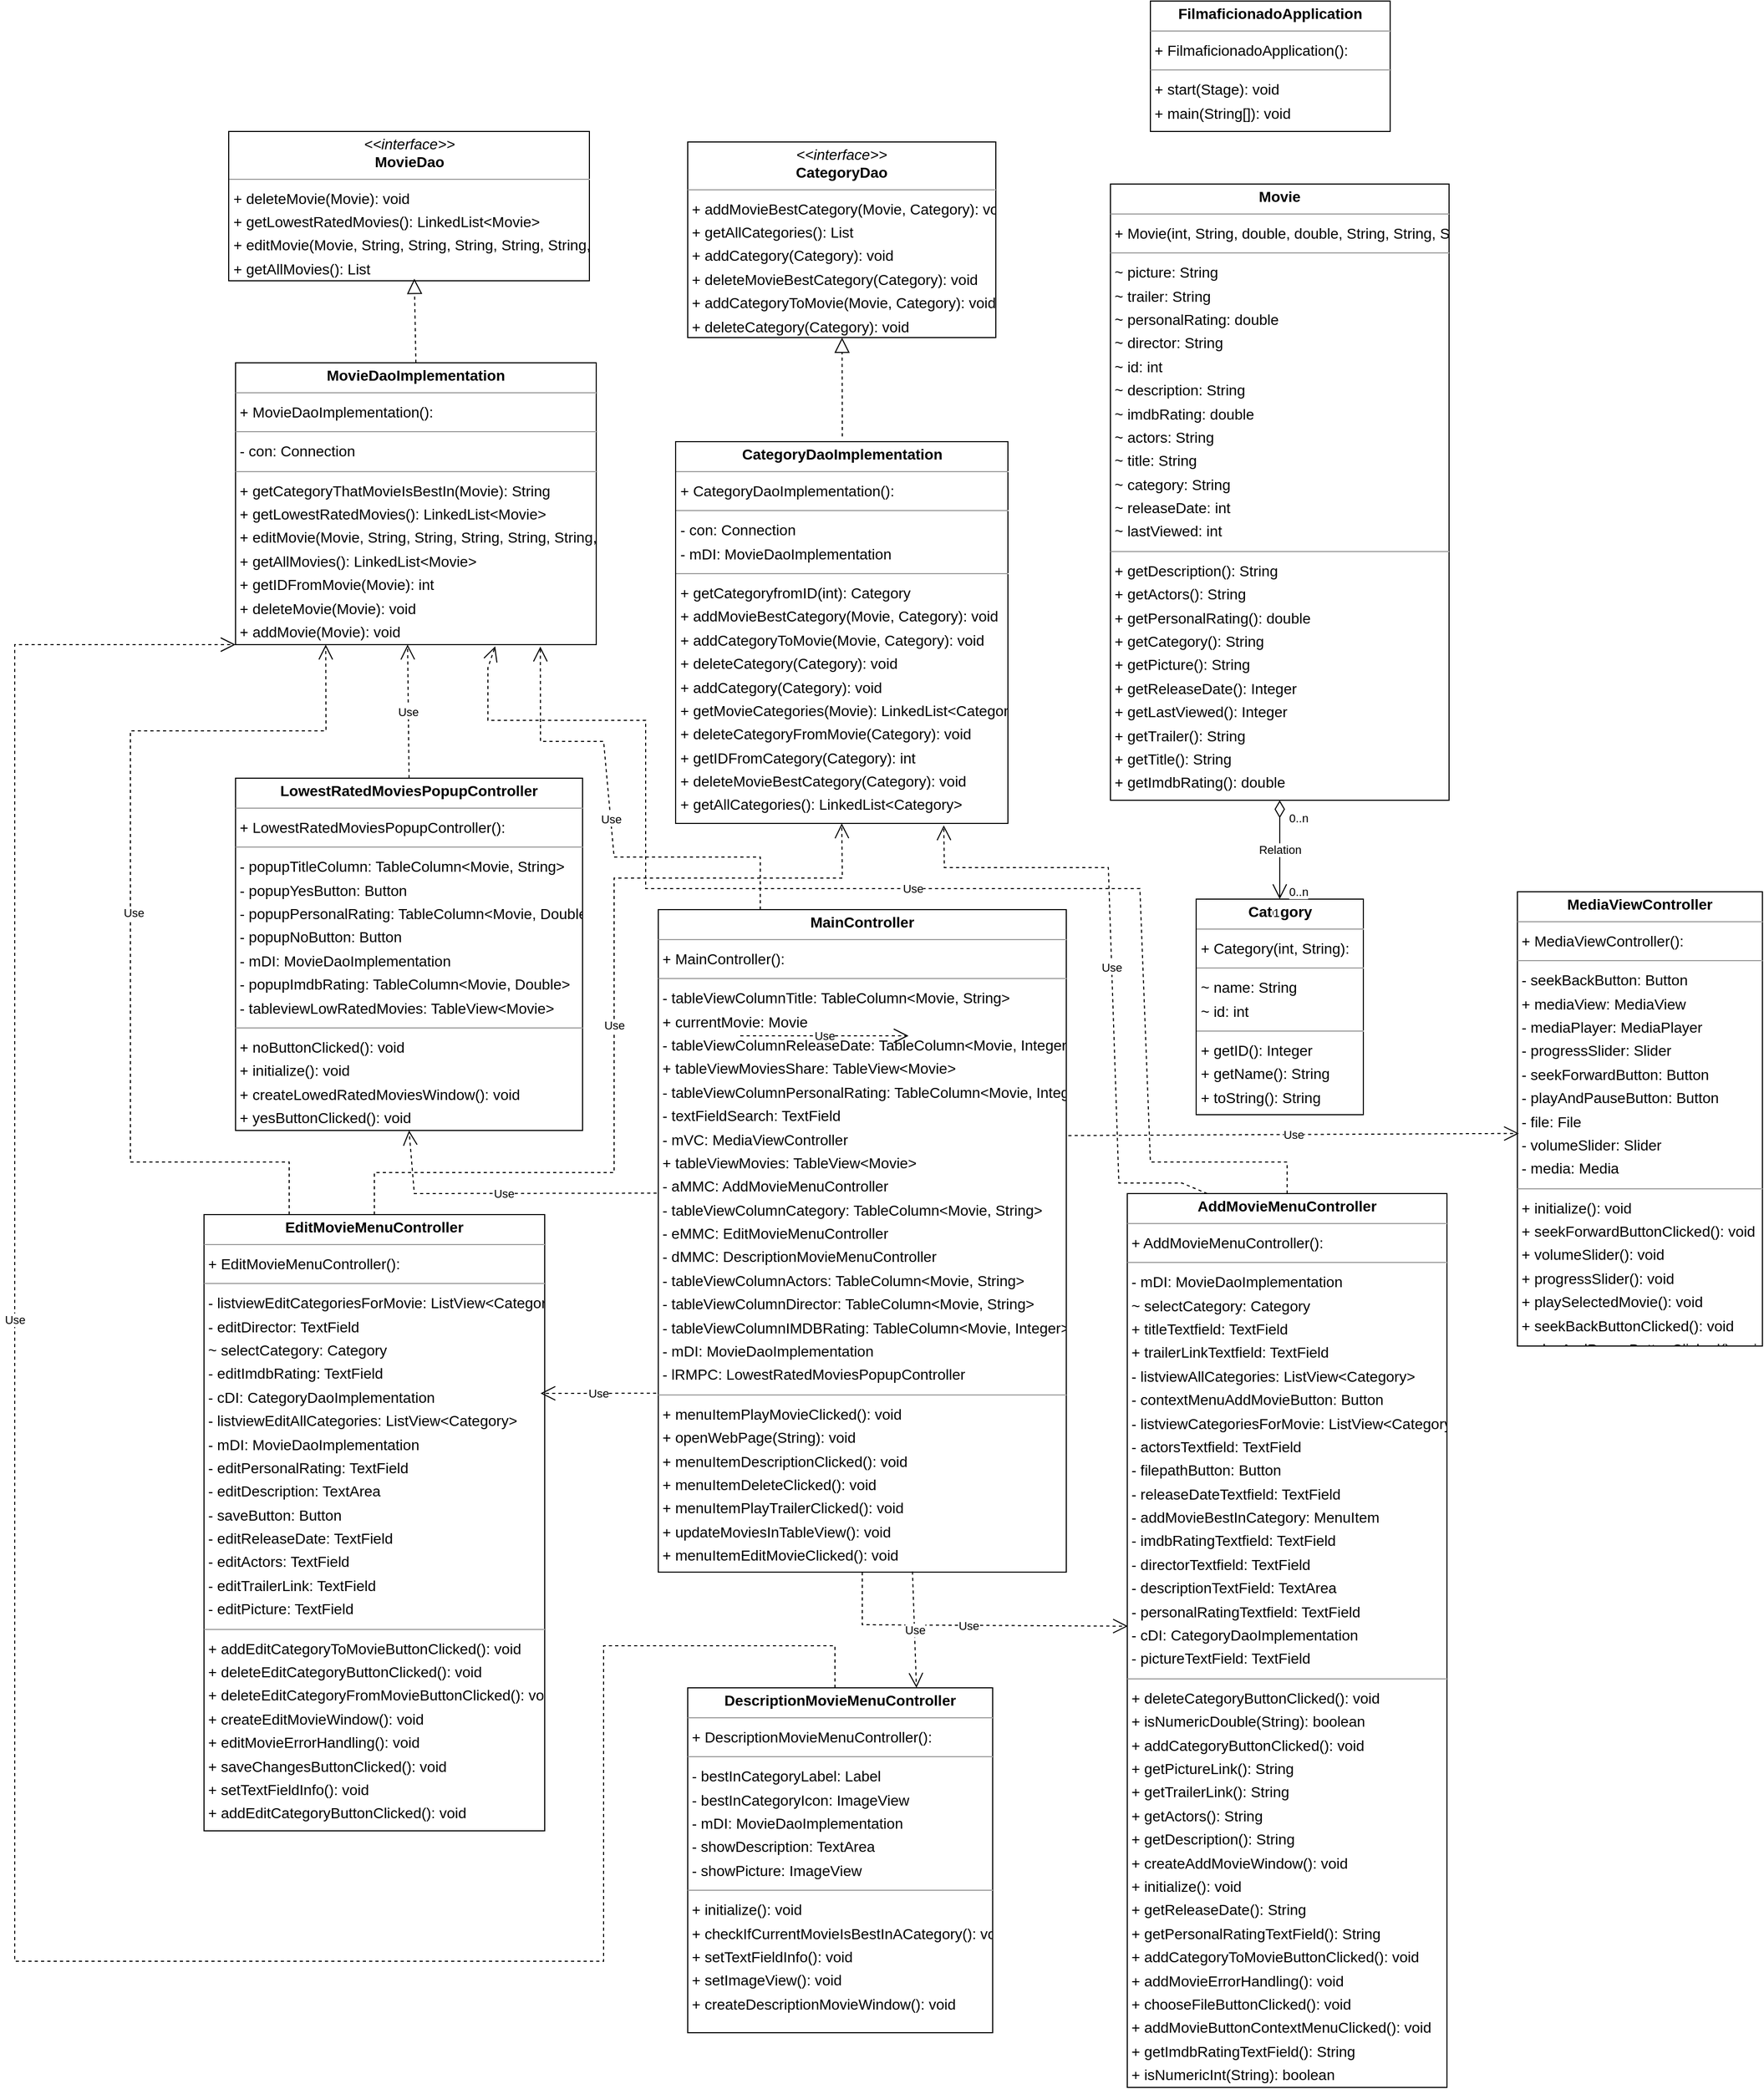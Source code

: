 <mxfile version="20.6.2" type="device"><diagram id="uKQKKAvkz18zIjrf7iCU" name="Side-1"><mxGraphModel dx="2343" dy="1777" grid="1" gridSize="10" guides="1" tooltips="1" connect="1" arrows="1" fold="1" page="0" pageScale="1" pageWidth="827" pageHeight="1169" background="none" math="0" shadow="0"><root><mxCell id="0"/><mxCell id="1" parent="0"/><mxCell id="node2" value="&lt;p style=&quot;margin:0px;margin-top:4px;text-align:center;&quot;&gt;&lt;b&gt;AddMovieMenuController&lt;/b&gt;&lt;/p&gt;&lt;hr size=&quot;1&quot;/&gt;&lt;p style=&quot;margin:0 0 0 4px;line-height:1.6;&quot;&gt;+ AddMovieMenuController(): &lt;/p&gt;&lt;hr size=&quot;1&quot;/&gt;&lt;p style=&quot;margin:0 0 0 4px;line-height:1.6;&quot;&gt;- mDI: MovieDaoImplementation&lt;br/&gt;~ selectCategory: Category&lt;br/&gt;+ titleTextfield: TextField&lt;br/&gt;+ trailerLinkTextfield: TextField&lt;br/&gt;- listviewAllCategories: ListView&amp;lt;Category&amp;gt;&lt;br/&gt;- contextMenuAddMovieButton: Button&lt;br/&gt;- listviewCategoriesForMovie: ListView&amp;lt;Category&amp;gt;&lt;br/&gt;- actorsTextfield: TextField&lt;br/&gt;- filepathButton: Button&lt;br/&gt;- releaseDateTextfield: TextField&lt;br/&gt;- addMovieBestInCategory: MenuItem&lt;br/&gt;- imdbRatingTextfield: TextField&lt;br/&gt;- directorTextfield: TextField&lt;br/&gt;- descriptionTextField: TextArea&lt;br/&gt;- personalRatingTextfield: TextField&lt;br/&gt;- cDI: CategoryDaoImplementation&lt;br/&gt;- pictureTextField: TextField&lt;/p&gt;&lt;hr size=&quot;1&quot;/&gt;&lt;p style=&quot;margin:0 0 0 4px;line-height:1.6;&quot;&gt;+ deleteCategoryButtonClicked(): void&lt;br/&gt;+ isNumericDouble(String): boolean&lt;br/&gt;+ addCategoryButtonClicked(): void&lt;br/&gt;+ getPictureLink(): String&lt;br/&gt;+ getTrailerLink(): String&lt;br/&gt;+ getActors(): String&lt;br/&gt;+ getDescription(): String&lt;br/&gt;+ createAddMovieWindow(): void&lt;br/&gt;+ initialize(): void&lt;br/&gt;+ getReleaseDate(): String&lt;br/&gt;+ getPersonalRatingTextField(): String&lt;br/&gt;+ addCategoryToMovieButtonClicked(): void&lt;br/&gt;+ addMovieErrorHandling(): void&lt;br/&gt;+ chooseFileButtonClicked(): void&lt;br/&gt;+ addMovieButtonContextMenuClicked(): void&lt;br/&gt;+ getImdbRatingTextField(): String&lt;br/&gt;+ isNumericInt(String): boolean&lt;br/&gt;+ getTitleTextField(): String&lt;br/&gt;+ getDirector(): String&lt;/p&gt;" style="verticalAlign=top;align=left;overflow=fill;fontSize=14;fontFamily=Helvetica;html=1;rounded=0;shadow=0;comic=0;labelBackgroundColor=none;strokeWidth=1;" parent="1" vertex="1"><mxGeometry x="1368" y="790" width="304" height="850" as="geometry"/></mxCell><mxCell id="node5" value="&lt;p style=&quot;margin:0px;margin-top:4px;text-align:center;&quot;&gt;&lt;b&gt;Category&lt;/b&gt;&lt;/p&gt;&lt;hr size=&quot;1&quot;/&gt;&lt;p style=&quot;margin:0 0 0 4px;line-height:1.6;&quot;&gt;+ Category(int, String): &lt;/p&gt;&lt;hr size=&quot;1&quot;/&gt;&lt;p style=&quot;margin:0 0 0 4px;line-height:1.6;&quot;&gt;~ name: String&lt;br/&gt;~ id: int&lt;/p&gt;&lt;hr size=&quot;1&quot;/&gt;&lt;p style=&quot;margin:0 0 0 4px;line-height:1.6;&quot;&gt;+ getID(): Integer&lt;br/&gt;+ getName(): String&lt;br/&gt;+ toString(): String&lt;/p&gt;" style="verticalAlign=top;align=left;overflow=fill;fontSize=14;fontFamily=Helvetica;html=1;rounded=0;shadow=0;comic=0;labelBackgroundColor=none;strokeWidth=1;" parent="1" vertex="1"><mxGeometry x="1433.5" y="510" width="159" height="205" as="geometry"/></mxCell><mxCell id="node1" value="&lt;p style=&quot;margin:0px;margin-top:4px;text-align:center;&quot;&gt;&lt;i&gt;&amp;lt;&amp;lt;interface&amp;gt;&amp;gt;&lt;/i&gt;&lt;br/&gt;&lt;b&gt;CategoryDao&lt;/b&gt;&lt;/p&gt;&lt;hr size=&quot;1&quot;/&gt;&lt;p style=&quot;margin:0 0 0 4px;line-height:1.6;&quot;&gt;+ addMovieBestCategory(Movie, Category): void&lt;br/&gt;+ getAllCategories(): List&lt;br/&gt;+ addCategory(Category): void&lt;br/&gt;+ deleteMovieBestCategory(Category): void&lt;br/&gt;+ addCategoryToMovie(Movie, Category): void&lt;br/&gt;+ deleteCategory(Category): void&lt;br/&gt;+ deleteCategoryFromMovie(Category): void&lt;/p&gt;" style="verticalAlign=top;align=left;overflow=fill;fontSize=14;fontFamily=Helvetica;html=1;rounded=0;shadow=0;comic=0;labelBackgroundColor=none;strokeWidth=1;" parent="1" vertex="1"><mxGeometry x="950" y="-210" width="293" height="186" as="geometry"/></mxCell><mxCell id="node11" value="&lt;p style=&quot;margin:0px;margin-top:4px;text-align:center;&quot;&gt;&lt;b&gt;CategoryDaoImplementation&lt;/b&gt;&lt;/p&gt;&lt;hr size=&quot;1&quot;/&gt;&lt;p style=&quot;margin:0 0 0 4px;line-height:1.6;&quot;&gt;+ CategoryDaoImplementation(): &lt;/p&gt;&lt;hr size=&quot;1&quot;/&gt;&lt;p style=&quot;margin:0 0 0 4px;line-height:1.6;&quot;&gt;- con: Connection&lt;br/&gt;- mDI: MovieDaoImplementation&lt;/p&gt;&lt;hr size=&quot;1&quot;/&gt;&lt;p style=&quot;margin:0 0 0 4px;line-height:1.6;&quot;&gt;+ getCategoryfromID(int): Category&lt;br/&gt;+ addMovieBestCategory(Movie, Category): void&lt;br/&gt;+ addCategoryToMovie(Movie, Category): void&lt;br/&gt;+ deleteCategory(Category): void&lt;br/&gt;+ addCategory(Category): void&lt;br/&gt;+ getMovieCategories(Movie): LinkedList&amp;lt;Category&amp;gt;&lt;br/&gt;+ deleteCategoryFromMovie(Category): void&lt;br/&gt;+ getIDFromCategory(Category): int&lt;br/&gt;+ deleteMovieBestCategory(Category): void&lt;br/&gt;+ getAllCategories(): LinkedList&amp;lt;Category&amp;gt;&lt;/p&gt;" style="verticalAlign=top;align=left;overflow=fill;fontSize=14;fontFamily=Helvetica;html=1;rounded=0;shadow=0;comic=0;labelBackgroundColor=none;strokeWidth=1;" parent="1" vertex="1"><mxGeometry x="938.5" y="75" width="316" height="363" as="geometry"/></mxCell><mxCell id="node9" value="&lt;p style=&quot;margin:0px;margin-top:4px;text-align:center;&quot;&gt;&lt;b&gt;DescriptionMovieMenuController&lt;/b&gt;&lt;/p&gt;&lt;hr size=&quot;1&quot;/&gt;&lt;p style=&quot;margin:0 0 0 4px;line-height:1.6;&quot;&gt;+ DescriptionMovieMenuController(): &lt;/p&gt;&lt;hr size=&quot;1&quot;/&gt;&lt;p style=&quot;margin:0 0 0 4px;line-height:1.6;&quot;&gt;- bestInCategoryLabel: Label&lt;br/&gt;- bestInCategoryIcon: ImageView&lt;br/&gt;- mDI: MovieDaoImplementation&lt;br/&gt;- showDescription: TextArea&lt;br/&gt;- showPicture: ImageView&lt;/p&gt;&lt;hr size=&quot;1&quot;/&gt;&lt;p style=&quot;margin:0 0 0 4px;line-height:1.6;&quot;&gt;+ initialize(): void&lt;br/&gt;+ checkIfCurrentMovieIsBestInACategory(): void&lt;br/&gt;+ setTextFieldInfo(): void&lt;br/&gt;+ setImageView(): void&lt;br/&gt;+ createDescriptionMovieWindow(): void&lt;/p&gt;" style="verticalAlign=top;align=left;overflow=fill;fontSize=14;fontFamily=Helvetica;html=1;rounded=0;shadow=0;comic=0;labelBackgroundColor=none;strokeWidth=1;" parent="1" vertex="1"><mxGeometry x="950" y="1260" width="290" height="328" as="geometry"/></mxCell><mxCell id="node3" value="&lt;p style=&quot;margin:0px;margin-top:4px;text-align:center;&quot;&gt;&lt;b&gt;EditMovieMenuController&lt;/b&gt;&lt;/p&gt;&lt;hr size=&quot;1&quot;/&gt;&lt;p style=&quot;margin:0 0 0 4px;line-height:1.6;&quot;&gt;+ EditMovieMenuController(): &lt;/p&gt;&lt;hr size=&quot;1&quot;/&gt;&lt;p style=&quot;margin:0 0 0 4px;line-height:1.6;&quot;&gt;- listviewEditCategoriesForMovie: ListView&amp;lt;Category&amp;gt;&lt;br/&gt;- editDirector: TextField&lt;br/&gt;~ selectCategory: Category&lt;br/&gt;- editImdbRating: TextField&lt;br/&gt;- cDI: CategoryDaoImplementation&lt;br/&gt;- listviewEditAllCategories: ListView&amp;lt;Category&amp;gt;&lt;br/&gt;- mDI: MovieDaoImplementation&lt;br/&gt;- editPersonalRating: TextField&lt;br/&gt;- editDescription: TextArea&lt;br/&gt;- saveButton: Button&lt;br/&gt;- editReleaseDate: TextField&lt;br/&gt;- editActors: TextField&lt;br/&gt;- editTrailerLink: TextField&lt;br/&gt;- editPicture: TextField&lt;/p&gt;&lt;hr size=&quot;1&quot;/&gt;&lt;p style=&quot;margin:0 0 0 4px;line-height:1.6;&quot;&gt;+ addEditCategoryToMovieButtonClicked(): void&lt;br/&gt;+ deleteEditCategoryButtonClicked(): void&lt;br/&gt;+ deleteEditCategoryFromMovieButtonClicked(): void&lt;br/&gt;+ createEditMovieWindow(): void&lt;br/&gt;+ editMovieErrorHandling(): void&lt;br/&gt;+ saveChangesButtonClicked(): void&lt;br/&gt;+ setTextFieldInfo(): void&lt;br/&gt;+ addEditCategoryButtonClicked(): void&lt;br/&gt;+ bestInCategoryContextMenuClicked(): void&lt;br/&gt;+ initialize(): void&lt;/p&gt;" style="verticalAlign=top;align=left;overflow=fill;fontSize=14;fontFamily=Helvetica;html=1;rounded=0;shadow=0;comic=0;labelBackgroundColor=none;strokeWidth=1;" parent="1" vertex="1"><mxGeometry x="490" y="810" width="324" height="586" as="geometry"/></mxCell><mxCell id="node10" value="&lt;p style=&quot;margin:0px;margin-top:4px;text-align:center;&quot;&gt;&lt;b&gt;FilmaficionadoApplication&lt;/b&gt;&lt;/p&gt;&lt;hr size=&quot;1&quot;/&gt;&lt;p style=&quot;margin:0 0 0 4px;line-height:1.6;&quot;&gt;+ FilmaficionadoApplication(): &lt;/p&gt;&lt;hr size=&quot;1&quot;/&gt;&lt;p style=&quot;margin:0 0 0 4px;line-height:1.6;&quot;&gt;+ start(Stage): void&lt;br/&gt;+ main(String[]): void&lt;/p&gt;" style="verticalAlign=top;align=left;overflow=fill;fontSize=14;fontFamily=Helvetica;html=1;rounded=0;shadow=0;comic=0;labelBackgroundColor=none;strokeWidth=1;" parent="1" vertex="1"><mxGeometry x="1390" y="-344" width="228" height="124" as="geometry"/></mxCell><mxCell id="node12" value="&lt;p style=&quot;margin:0px;margin-top:4px;text-align:center;&quot;&gt;&lt;b&gt;LowestRatedMoviesPopupController&lt;/b&gt;&lt;/p&gt;&lt;hr size=&quot;1&quot;/&gt;&lt;p style=&quot;margin:0 0 0 4px;line-height:1.6;&quot;&gt;+ LowestRatedMoviesPopupController(): &lt;/p&gt;&lt;hr size=&quot;1&quot;/&gt;&lt;p style=&quot;margin:0 0 0 4px;line-height:1.6;&quot;&gt;- popupTitleColumn: TableColumn&amp;lt;Movie, String&amp;gt;&lt;br/&gt;- popupYesButton: Button&lt;br/&gt;- popupPersonalRating: TableColumn&amp;lt;Movie, Double&amp;gt;&lt;br/&gt;- popupNoButton: Button&lt;br/&gt;- mDI: MovieDaoImplementation&lt;br/&gt;- popupImdbRating: TableColumn&amp;lt;Movie, Double&amp;gt;&lt;br/&gt;- tableviewLowRatedMovies: TableView&amp;lt;Movie&amp;gt;&lt;/p&gt;&lt;hr size=&quot;1&quot;/&gt;&lt;p style=&quot;margin:0 0 0 4px;line-height:1.6;&quot;&gt;+ noButtonClicked(): void&lt;br/&gt;+ initialize(): void&lt;br/&gt;+ createLowedRatedMoviesWindow(): void&lt;br/&gt;+ yesButtonClicked(): void&lt;/p&gt;" style="verticalAlign=top;align=left;overflow=fill;fontSize=14;fontFamily=Helvetica;html=1;rounded=0;shadow=0;comic=0;labelBackgroundColor=none;strokeWidth=1;" parent="1" vertex="1"><mxGeometry x="520" y="395" width="330" height="335" as="geometry"/></mxCell><mxCell id="node4" value="&lt;p style=&quot;margin:0px;margin-top:4px;text-align:center;&quot;&gt;&lt;b&gt;MainController&lt;/b&gt;&lt;/p&gt;&lt;hr size=&quot;1&quot;/&gt;&lt;p style=&quot;margin:0 0 0 4px;line-height:1.6;&quot;&gt;+ MainController(): &lt;/p&gt;&lt;hr size=&quot;1&quot;/&gt;&lt;p style=&quot;margin:0 0 0 4px;line-height:1.6;&quot;&gt;- tableViewColumnTitle: TableColumn&amp;lt;Movie, String&amp;gt;&lt;br/&gt;+ currentMovie: Movie&lt;br/&gt;- tableViewColumnReleaseDate: TableColumn&amp;lt;Movie, Integer&amp;gt;&lt;br/&gt;+ tableViewMoviesShare: TableView&amp;lt;Movie&amp;gt;&lt;br/&gt;- tableViewColumnPersonalRating: TableColumn&amp;lt;Movie, Integer&amp;gt;&lt;br/&gt;- textFieldSearch: TextField&lt;br/&gt;- mVC: MediaViewController&lt;br/&gt;+ tableViewMovies: TableView&amp;lt;Movie&amp;gt;&lt;br/&gt;- aMMC: AddMovieMenuController&lt;br/&gt;- tableViewColumnCategory: TableColumn&amp;lt;Movie, String&amp;gt;&lt;br/&gt;- eMMC: EditMovieMenuController&lt;br/&gt;- dMMC: DescriptionMovieMenuController&lt;br/&gt;- tableViewColumnActors: TableColumn&amp;lt;Movie, String&amp;gt;&lt;br/&gt;- tableViewColumnDirector: TableColumn&amp;lt;Movie, String&amp;gt;&lt;br/&gt;- tableViewColumnIMDBRating: TableColumn&amp;lt;Movie, Integer&amp;gt;&lt;br/&gt;- mDI: MovieDaoImplementation&lt;br/&gt;- lRMPC: LowestRatedMoviesPopupController&lt;/p&gt;&lt;hr size=&quot;1&quot;/&gt;&lt;p style=&quot;margin:0 0 0 4px;line-height:1.6;&quot;&gt;+ menuItemPlayMovieClicked(): void&lt;br/&gt;+ openWebPage(String): void&lt;br/&gt;+ menuItemDescriptionClicked(): void&lt;br/&gt;+ menuItemDeleteClicked(): void&lt;br/&gt;+ menuItemPlayTrailerClicked(): void&lt;br/&gt;+ updateMoviesInTableView(): void&lt;br/&gt;+ menuItemEditMovieClicked(): void&lt;br/&gt;+ addMovieButtonClicked(): void&lt;br/&gt;+ initialize(): void&lt;/p&gt;" style="verticalAlign=top;align=left;overflow=fill;fontSize=14;fontFamily=Helvetica;html=1;rounded=0;shadow=0;comic=0;labelBackgroundColor=none;strokeWidth=1;" parent="1" vertex="1"><mxGeometry x="922" y="520" width="388" height="630" as="geometry"/></mxCell><mxCell id="node8" value="&lt;p style=&quot;margin:0px;margin-top:4px;text-align:center;&quot;&gt;&lt;b&gt;MediaViewController&lt;/b&gt;&lt;/p&gt;&lt;hr size=&quot;1&quot;/&gt;&lt;p style=&quot;margin:0 0 0 4px;line-height:1.6;&quot;&gt;+ MediaViewController(): &lt;/p&gt;&lt;hr size=&quot;1&quot;/&gt;&lt;p style=&quot;margin:0 0 0 4px;line-height:1.6;&quot;&gt;- seekBackButton: Button&lt;br/&gt;+ mediaView: MediaView&lt;br/&gt;- mediaPlayer: MediaPlayer&lt;br/&gt;- progressSlider: Slider&lt;br/&gt;- seekForwardButton: Button&lt;br/&gt;- playAndPauseButton: Button&lt;br/&gt;- file: File&lt;br/&gt;- volumeSlider: Slider&lt;br/&gt;- media: Media&lt;/p&gt;&lt;hr size=&quot;1&quot;/&gt;&lt;p style=&quot;margin:0 0 0 4px;line-height:1.6;&quot;&gt;+ initialize(): void&lt;br/&gt;+ seekForwardButtonClicked(): void&lt;br/&gt;+ volumeSlider(): void&lt;br/&gt;+ progressSlider(): void&lt;br/&gt;+ playSelectedMovie(): void&lt;br/&gt;+ seekBackButtonClicked(): void&lt;br/&gt;+ playAndPauseButtonClicked(): void&lt;br/&gt;+ createMediaViewWindow(): void&lt;/p&gt;" style="verticalAlign=top;align=left;overflow=fill;fontSize=14;fontFamily=Helvetica;html=1;rounded=0;shadow=0;comic=0;labelBackgroundColor=none;strokeWidth=1;" parent="1" vertex="1"><mxGeometry x="1739" y="503" width="233" height="432" as="geometry"/></mxCell><mxCell id="node0" value="&lt;p style=&quot;margin:0px;margin-top:4px;text-align:center;&quot;&gt;&lt;b&gt;Movie&lt;/b&gt;&lt;/p&gt;&lt;hr size=&quot;1&quot;/&gt;&lt;p style=&quot;margin:0 0 0 4px;line-height:1.6;&quot;&gt;+ Movie(int, String, double, double, String, String, String, String, int, int, String, String): &lt;/p&gt;&lt;hr size=&quot;1&quot;/&gt;&lt;p style=&quot;margin:0 0 0 4px;line-height:1.6;&quot;&gt;~ picture: String&lt;br/&gt;~ trailer: String&lt;br/&gt;~ personalRating: double&lt;br/&gt;~ director: String&lt;br/&gt;~ id: int&lt;br/&gt;~ description: String&lt;br/&gt;~ imdbRating: double&lt;br/&gt;~ actors: String&lt;br/&gt;~ title: String&lt;br/&gt;~ category: String&lt;br/&gt;~ releaseDate: int&lt;br/&gt;~ lastViewed: int&lt;/p&gt;&lt;hr size=&quot;1&quot;/&gt;&lt;p style=&quot;margin:0 0 0 4px;line-height:1.6;&quot;&gt;+ getDescription(): String&lt;br/&gt;+ getActors(): String&lt;br/&gt;+ getPersonalRating(): double&lt;br/&gt;+ getCategory(): String&lt;br/&gt;+ getPicture(): String&lt;br/&gt;+ getReleaseDate(): Integer&lt;br/&gt;+ getLastViewed(): Integer&lt;br/&gt;+ getTrailer(): String&lt;br/&gt;+ getTitle(): String&lt;br/&gt;+ getImdbRating(): double&lt;br/&gt;+ getDirector(): String&lt;br/&gt;+ setTitle(String): void&lt;/p&gt;" style="verticalAlign=top;align=left;overflow=fill;fontSize=14;fontFamily=Helvetica;html=1;rounded=0;shadow=0;comic=0;labelBackgroundColor=none;strokeWidth=1;" parent="1" vertex="1"><mxGeometry x="1352" y="-170" width="322" height="586" as="geometry"/></mxCell><mxCell id="node7" value="&lt;p style=&quot;margin:0px;margin-top:4px;text-align:center;&quot;&gt;&lt;i&gt;&amp;lt;&amp;lt;interface&amp;gt;&amp;gt;&lt;/i&gt;&lt;br/&gt;&lt;b&gt;MovieDao&lt;/b&gt;&lt;/p&gt;&lt;hr size=&quot;1&quot;/&gt;&lt;p style=&quot;margin:0 0 0 4px;line-height:1.6;&quot;&gt;+ deleteMovie(Movie): void&lt;br/&gt;+ getLowestRatedMovies(): LinkedList&amp;lt;Movie&amp;gt;&lt;br/&gt;+ editMovie(Movie, String, String, String, String, String, String, String, String, String): void&lt;br/&gt;+ getAllMovies(): List&lt;br/&gt;+ addMovie(Movie): void&lt;/p&gt;" style="verticalAlign=top;align=left;overflow=fill;fontSize=14;fontFamily=Helvetica;html=1;rounded=0;shadow=0;comic=0;labelBackgroundColor=none;strokeWidth=1;" parent="1" vertex="1"><mxGeometry x="513.5" y="-220" width="343" height="142" as="geometry"/></mxCell><mxCell id="node6" value="&lt;p style=&quot;margin:0px;margin-top:4px;text-align:center;&quot;&gt;&lt;b&gt;MovieDaoImplementation&lt;/b&gt;&lt;/p&gt;&lt;hr size=&quot;1&quot;/&gt;&lt;p style=&quot;margin:0 0 0 4px;line-height:1.6;&quot;&gt;+ MovieDaoImplementation(): &lt;/p&gt;&lt;hr size=&quot;1&quot;/&gt;&lt;p style=&quot;margin:0 0 0 4px;line-height:1.6;&quot;&gt;- con: Connection&lt;/p&gt;&lt;hr size=&quot;1&quot;/&gt;&lt;p style=&quot;margin:0 0 0 4px;line-height:1.6;&quot;&gt;+ getCategoryThatMovieIsBestIn(Movie): String&lt;br/&gt;+ getLowestRatedMovies(): LinkedList&amp;lt;Movie&amp;gt;&lt;br/&gt;+ editMovie(Movie, String, String, String, String, String, String, String, String, String): void&lt;br/&gt;+ getAllMovies(): LinkedList&amp;lt;Movie&amp;gt;&lt;br/&gt;+ getIDFromMovie(Movie): int&lt;br/&gt;+ deleteMovie(Movie): void&lt;br/&gt;+ addMovie(Movie): void&lt;/p&gt;" style="verticalAlign=top;align=left;overflow=fill;fontSize=14;fontFamily=Helvetica;html=1;rounded=0;shadow=0;comic=0;labelBackgroundColor=none;strokeWidth=1;" parent="1" vertex="1"><mxGeometry x="520" width="343" height="268" as="geometry"/></mxCell><mxCell id="-KXFMyzdWnjBJsSNdfKX-2" value="Relation" style="endArrow=open;html=1;endSize=12;startArrow=diamondThin;startSize=14;startFill=0;edgeStyle=orthogonalEdgeStyle;rounded=0;entryX=0.5;entryY=0;entryDx=0;entryDy=0;" edge="1" parent="1" source="node0" target="node5"><mxGeometry relative="1" as="geometry"><mxPoint x="1470" y="430" as="sourcePoint"/><mxPoint x="1440" y="430" as="targetPoint"/><Array as="points"/></mxGeometry></mxCell><mxCell id="-KXFMyzdWnjBJsSNdfKX-3" value="0..n" style="edgeLabel;resizable=0;html=1;align=left;verticalAlign=top;" connectable="0" vertex="1" parent="-KXFMyzdWnjBJsSNdfKX-2"><mxGeometry x="-1" relative="1" as="geometry"><mxPoint x="7" y="4" as="offset"/></mxGeometry></mxCell><mxCell id="-KXFMyzdWnjBJsSNdfKX-4" value="1" style="edgeLabel;resizable=0;html=1;align=right;verticalAlign=top;" connectable="0" vertex="1" parent="-KXFMyzdWnjBJsSNdfKX-2"><mxGeometry x="1" relative="1" as="geometry"/></mxCell><mxCell id="-KXFMyzdWnjBJsSNdfKX-5" value="0..n" style="edgeLabel;resizable=0;html=1;align=left;verticalAlign=top;" connectable="0" vertex="1" parent="1"><mxGeometry x="1520.0" y="490" as="geometry"/></mxCell><mxCell id="-KXFMyzdWnjBJsSNdfKX-6" value="" style="endArrow=block;dashed=1;endFill=0;endSize=12;html=1;rounded=0;" edge="1" parent="1" target="node1"><mxGeometry width="160" relative="1" as="geometry"><mxPoint x="1097" y="70" as="sourcePoint"/><mxPoint x="1079" y="-20" as="targetPoint"/></mxGeometry></mxCell><mxCell id="-KXFMyzdWnjBJsSNdfKX-7" value="" style="endArrow=block;dashed=1;endFill=0;endSize=12;html=1;rounded=0;exitX=0.5;exitY=0;exitDx=0;exitDy=0;" edge="1" parent="1" source="node6"><mxGeometry width="160" relative="1" as="geometry"><mxPoint x="1088.804" y="85" as="sourcePoint"/><mxPoint x="690" y="-80" as="targetPoint"/></mxGeometry></mxCell><mxCell id="-KXFMyzdWnjBJsSNdfKX-8" value="Use" style="endArrow=open;endSize=12;dashed=1;html=1;rounded=0;exitX=0.5;exitY=0;exitDx=0;exitDy=0;entryX=0.477;entryY=1;entryDx=0;entryDy=0;entryPerimeter=0;" edge="1" parent="1" source="node12" target="node6"><mxGeometry width="160" relative="1" as="geometry"><mxPoint x="1010" y="370" as="sourcePoint"/><mxPoint x="1170" y="370" as="targetPoint"/></mxGeometry></mxCell><mxCell id="-KXFMyzdWnjBJsSNdfKX-9" value="Use" style="endArrow=open;endSize=12;dashed=1;html=1;rounded=0;exitX=0.5;exitY=0;exitDx=0;exitDy=0;entryX=0.5;entryY=1;entryDx=0;entryDy=0;" edge="1" parent="1" source="node3" target="node11"><mxGeometry width="160" relative="1" as="geometry"><mxPoint x="990" y="690" as="sourcePoint"/><mxPoint x="1150" y="690" as="targetPoint"/><Array as="points"><mxPoint x="652" y="770"/><mxPoint x="880" y="770"/><mxPoint x="880" y="490"/><mxPoint x="1097" y="490"/></Array></mxGeometry></mxCell><mxCell id="-KXFMyzdWnjBJsSNdfKX-10" value="Use" style="endArrow=open;endSize=12;dashed=1;html=1;rounded=0;exitX=0.25;exitY=0;exitDx=0;exitDy=0;entryX=0.25;entryY=1;entryDx=0;entryDy=0;" edge="1" parent="1" source="node3" target="node6"><mxGeometry x="-0.003" y="-3" width="160" relative="1" as="geometry"><mxPoint x="830" y="760" as="sourcePoint"/><mxPoint x="990" y="760" as="targetPoint"/><Array as="points"><mxPoint x="571" y="760"/><mxPoint x="420" y="760"/><mxPoint x="420" y="350"/><mxPoint x="606" y="350"/></Array><mxPoint as="offset"/></mxGeometry></mxCell><mxCell id="-KXFMyzdWnjBJsSNdfKX-11" value="Use" style="endArrow=open;endSize=12;dashed=1;html=1;rounded=0;entryX=0;entryY=1;entryDx=0;entryDy=0;" edge="1" parent="1" target="node6"><mxGeometry x="0.34" width="160" relative="1" as="geometry"><mxPoint x="1090" y="1260" as="sourcePoint"/><mxPoint x="300" y="240" as="targetPoint"/><Array as="points"><mxPoint x="1090" y="1220"/><mxPoint x="870" y="1220"/><mxPoint x="870" y="1520"/><mxPoint x="310" y="1520"/><mxPoint x="310" y="268"/></Array><mxPoint as="offset"/></mxGeometry></mxCell><mxCell id="-KXFMyzdWnjBJsSNdfKX-12" value="Use" style="endArrow=open;endSize=12;dashed=1;html=1;rounded=0;exitX=0.5;exitY=0;exitDx=0;exitDy=0;entryX=0.72;entryY=1.006;entryDx=0;entryDy=0;entryPerimeter=0;" edge="1" parent="1" source="node2" target="node6"><mxGeometry width="160" relative="1" as="geometry"><mxPoint x="1270" y="990" as="sourcePoint"/><mxPoint x="720" y="340" as="targetPoint"/><Array as="points"><mxPoint x="1520" y="760"/><mxPoint x="1390" y="760"/><mxPoint x="1380" y="500"/><mxPoint x="910" y="500"/><mxPoint x="910" y="340"/><mxPoint x="760" y="340"/><mxPoint x="760" y="290"/></Array></mxGeometry></mxCell><mxCell id="-KXFMyzdWnjBJsSNdfKX-13" value="Use" style="endArrow=open;endSize=12;dashed=1;html=1;rounded=0;entryX=0.807;entryY=1.005;entryDx=0;entryDy=0;entryPerimeter=0;exitX=0.25;exitY=0;exitDx=0;exitDy=0;" edge="1" parent="1" source="node2" target="node11"><mxGeometry width="160" relative="1" as="geometry"><mxPoint x="1210" y="790" as="sourcePoint"/><mxPoint x="1370" y="790" as="targetPoint"/><Array as="points"><mxPoint x="1420" y="780"/><mxPoint x="1360" y="780"/><mxPoint x="1350" y="480"/><mxPoint x="1194" y="480"/></Array></mxGeometry></mxCell><mxCell id="-KXFMyzdWnjBJsSNdfKX-14" value="Use" style="endArrow=open;endSize=12;dashed=1;html=1;rounded=0;entryX=0.006;entryY=0.532;entryDx=0;entryDy=0;exitX=1.005;exitY=0.341;exitDx=0;exitDy=0;exitPerimeter=0;entryPerimeter=0;" edge="1" parent="1" source="node4" target="node8"><mxGeometry width="160" relative="1" as="geometry"><mxPoint x="1110" y="1000" as="sourcePoint"/><mxPoint x="1270" y="1000" as="targetPoint"/></mxGeometry></mxCell><mxCell id="-KXFMyzdWnjBJsSNdfKX-15" value="Use" style="endArrow=open;endSize=12;dashed=1;html=1;rounded=0;exitX=0.5;exitY=1;exitDx=0;exitDy=0;entryX=0.002;entryY=0.484;entryDx=0;entryDy=0;entryPerimeter=0;" edge="1" parent="1" source="node4" target="node2"><mxGeometry width="160" relative="1" as="geometry"><mxPoint x="1130" y="1060" as="sourcePoint"/><mxPoint x="1290" y="1060" as="targetPoint"/><Array as="points"><mxPoint x="1116" y="1200"/></Array></mxGeometry></mxCell><mxCell id="-KXFMyzdWnjBJsSNdfKX-16" value="Use" style="endArrow=open;endSize=12;dashed=1;html=1;rounded=0;exitX=-0.005;exitY=0.73;exitDx=0;exitDy=0;exitPerimeter=0;" edge="1" parent="1" source="node4"><mxGeometry width="160" relative="1" as="geometry"><mxPoint x="1130" y="1060" as="sourcePoint"/><mxPoint x="810" y="980" as="targetPoint"/></mxGeometry></mxCell><mxCell id="-KXFMyzdWnjBJsSNdfKX-17" value="Use" style="endArrow=open;endSize=12;dashed=1;html=1;rounded=0;entryX=0.75;entryY=0;entryDx=0;entryDy=0;exitX=0.623;exitY=0.999;exitDx=0;exitDy=0;exitPerimeter=0;" edge="1" parent="1" source="node4" target="node9"><mxGeometry width="160" relative="1" as="geometry"><mxPoint x="1168" y="1140" as="sourcePoint"/><mxPoint x="1300" y="1150" as="targetPoint"/></mxGeometry></mxCell><mxCell id="-KXFMyzdWnjBJsSNdfKX-18" value="Use" style="endArrow=open;endSize=12;dashed=1;html=1;rounded=0;exitX=0.25;exitY=0;exitDx=0;exitDy=0;entryX=0.845;entryY=1.007;entryDx=0;entryDy=0;entryPerimeter=0;" edge="1" parent="1" source="node4" target="node6"><mxGeometry width="160" relative="1" as="geometry"><mxPoint x="1000" y="640" as="sourcePoint"/><mxPoint x="1160" y="640" as="targetPoint"/><Array as="points"><mxPoint x="1019" y="470"/><mxPoint x="880" y="470"/><mxPoint x="870" y="360"/><mxPoint x="810" y="360"/></Array></mxGeometry></mxCell><mxCell id="-KXFMyzdWnjBJsSNdfKX-20" value="Use" style="endArrow=open;endSize=12;dashed=1;html=1;rounded=0;" edge="1" parent="1"><mxGeometry width="160" relative="1" as="geometry"><mxPoint x="1000" y="640" as="sourcePoint"/><mxPoint x="1160" y="640" as="targetPoint"/></mxGeometry></mxCell><mxCell id="-KXFMyzdWnjBJsSNdfKX-21" value="Use" style="endArrow=open;endSize=12;dashed=1;html=1;rounded=0;entryX=0.5;entryY=1;entryDx=0;entryDy=0;exitX=-0.004;exitY=0.428;exitDx=0;exitDy=0;exitPerimeter=0;" edge="1" parent="1" source="node4" target="node12"><mxGeometry width="160" relative="1" as="geometry"><mxPoint x="880" y="810" as="sourcePoint"/><mxPoint x="680" y="750" as="targetPoint"/><Array as="points"><mxPoint x="690" y="790"/></Array></mxGeometry></mxCell></root></mxGraphModel></diagram></mxfile>